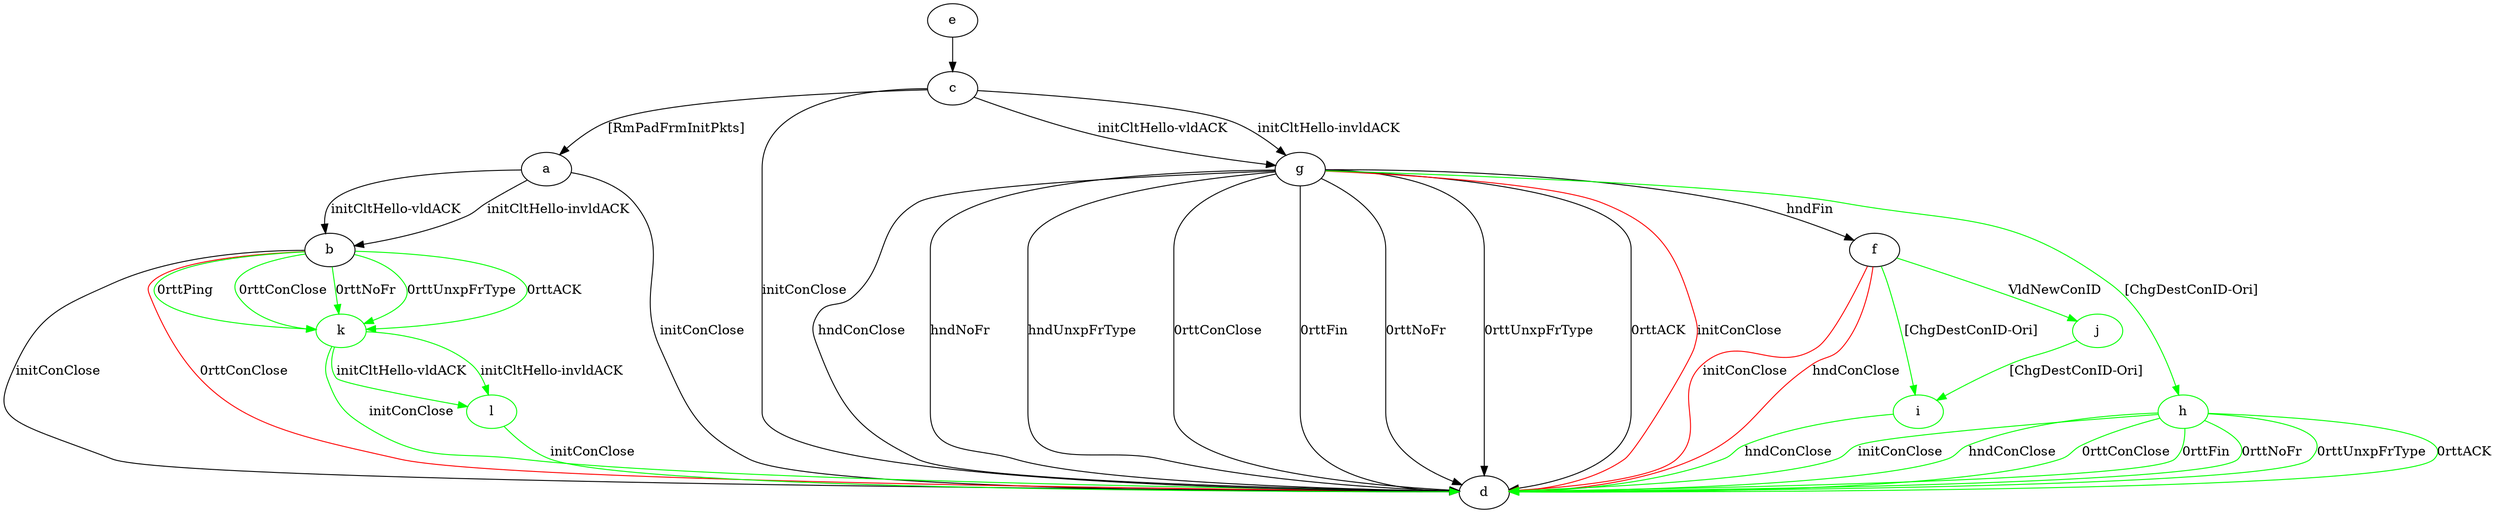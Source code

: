 digraph "" {
	a -> b	[key=0,
		label="initCltHello-vldACK "];
	a -> b	[key=1,
		label="initCltHello-invldACK "];
	a -> d	[key=0,
		label="initConClose "];
	b -> d	[key=0,
		label="initConClose "];
	b -> d	[key=1,
		color=red,
		label="0rttConClose "];
	k	[color=green];
	b -> k	[key=0,
		color=green,
		label="0rttPing "];
	b -> k	[key=1,
		color=green,
		label="0rttConClose "];
	b -> k	[key=2,
		color=green,
		label="0rttNoFr "];
	b -> k	[key=3,
		color=green,
		label="0rttUnxpFrType "];
	b -> k	[key=4,
		color=green,
		label="0rttACK "];
	c -> a	[key=0,
		label="[RmPadFrmInitPkts] "];
	c -> d	[key=0,
		label="initConClose "];
	c -> g	[key=0,
		label="initCltHello-vldACK "];
	c -> g	[key=1,
		label="initCltHello-invldACK "];
	e -> c	[key=0];
	f -> d	[key=0,
		color=red,
		label="initConClose "];
	f -> d	[key=1,
		color=red,
		label="hndConClose "];
	i	[color=green];
	f -> i	[key=0,
		color=green,
		label="[ChgDestConID-Ori] "];
	j	[color=green];
	f -> j	[key=0,
		color=green,
		label="VldNewConID "];
	g -> d	[key=0,
		label="hndConClose "];
	g -> d	[key=1,
		label="hndNoFr "];
	g -> d	[key=2,
		label="hndUnxpFrType "];
	g -> d	[key=3,
		label="0rttConClose "];
	g -> d	[key=4,
		label="0rttFin "];
	g -> d	[key=5,
		label="0rttNoFr "];
	g -> d	[key=6,
		label="0rttUnxpFrType "];
	g -> d	[key=7,
		label="0rttACK "];
	g -> d	[key=8,
		color=red,
		label="initConClose "];
	g -> f	[key=0,
		label="hndFin "];
	h	[color=green];
	g -> h	[key=0,
		color=green,
		label="[ChgDestConID-Ori] "];
	h -> d	[key=0,
		color=green,
		label="initConClose "];
	h -> d	[key=1,
		color=green,
		label="hndConClose "];
	h -> d	[key=2,
		color=green,
		label="0rttConClose "];
	h -> d	[key=3,
		color=green,
		label="0rttFin "];
	h -> d	[key=4,
		color=green,
		label="0rttNoFr "];
	h -> d	[key=5,
		color=green,
		label="0rttUnxpFrType "];
	h -> d	[key=6,
		color=green,
		label="0rttACK "];
	i -> d	[key=0,
		color=green,
		label="hndConClose "];
	j -> i	[key=0,
		color=green,
		label="[ChgDestConID-Ori] "];
	k -> d	[key=0,
		color=green,
		label="initConClose "];
	l	[color=green];
	k -> l	[key=0,
		color=green,
		label="initCltHello-vldACK "];
	k -> l	[key=1,
		color=green,
		label="initCltHello-invldACK "];
	l -> d	[key=0,
		color=green,
		label="initConClose "];
}
